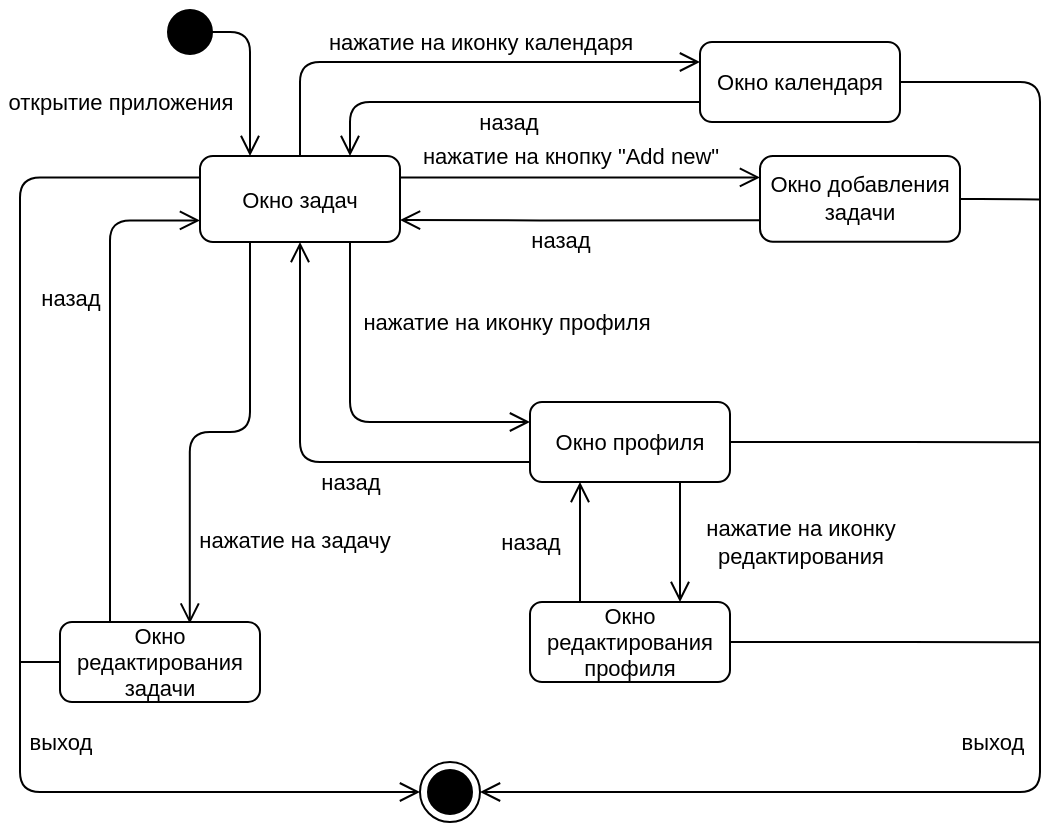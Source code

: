 <mxfile version="13.7.9" type="device"><diagram id="X44AswurxKRG5PMa4KS9" name="Page-1"><mxGraphModel dx="946" dy="672" grid="1" gridSize="10" guides="1" tooltips="1" connect="1" arrows="1" fold="1" page="1" pageScale="1" pageWidth="583" pageHeight="413" math="0" shadow="0"><root><mxCell id="0"/><mxCell id="1" parent="0"/><mxCell id="ng39AWLTrdq9pmVbubZe-1" value="" style="ellipse;html=1;shape=endState;fillColor=#000000;labelBackgroundColor=none;fontSize=14;fontColor=#000000;" vertex="1" parent="1"><mxGeometry x="237" y="380" width="30" height="30" as="geometry"/></mxCell><mxCell id="ng39AWLTrdq9pmVbubZe-2" value="" style="ellipse;html=1;shape=startState;fillColor=#000000;labelBackgroundColor=none;fontSize=14;fontColor=#000000;" vertex="1" parent="1"><mxGeometry x="107" width="30" height="30" as="geometry"/></mxCell><mxCell id="ng39AWLTrdq9pmVbubZe-3" value="" style="edgeStyle=orthogonalEdgeStyle;html=1;verticalAlign=bottom;endArrow=open;endSize=8;fontSize=14;fontColor=#000000;exitX=0.496;exitY=0.802;exitDx=0;exitDy=0;exitPerimeter=0;entryX=0.25;entryY=0;entryDx=0;entryDy=0;" edge="1" parent="1" source="ng39AWLTrdq9pmVbubZe-2" target="ng39AWLTrdq9pmVbubZe-13"><mxGeometry relative="1" as="geometry"><mxPoint x="177" y="77" as="targetPoint"/><Array as="points"><mxPoint x="122" y="15"/><mxPoint x="152" y="15"/></Array></mxGeometry></mxCell><mxCell id="ng39AWLTrdq9pmVbubZe-4" value="открытие приложения" style="edgeLabel;html=1;align=center;verticalAlign=middle;resizable=0;points=[];" vertex="1" connectable="0" parent="ng39AWLTrdq9pmVbubZe-3"><mxGeometry x="-0.211" y="-2" relative="1" as="geometry"><mxPoint x="-62.97" y="34.13" as="offset"/></mxGeometry></mxCell><mxCell id="ng39AWLTrdq9pmVbubZe-5" style="edgeStyle=orthogonalEdgeStyle;rounded=1;orthogonalLoop=1;jettySize=auto;html=1;exitX=0.5;exitY=0;exitDx=0;exitDy=0;entryX=0;entryY=0.25;entryDx=0;entryDy=0;endArrow=open;endFill=0;endSize=8;" edge="1" parent="1" source="ng39AWLTrdq9pmVbubZe-13" target="ng39AWLTrdq9pmVbubZe-28"><mxGeometry relative="1" as="geometry"/></mxCell><mxCell id="ng39AWLTrdq9pmVbubZe-6" value="нажатие на иконку календаря" style="edgeLabel;html=1;align=center;verticalAlign=middle;resizable=0;points=[];" vertex="1" connectable="0" parent="ng39AWLTrdq9pmVbubZe-5"><mxGeometry x="-0.42" y="-23" relative="1" as="geometry"><mxPoint x="65.24" y="-33.03" as="offset"/></mxGeometry></mxCell><mxCell id="ng39AWLTrdq9pmVbubZe-7" style="edgeStyle=orthogonalEdgeStyle;rounded=1;orthogonalLoop=1;jettySize=auto;html=1;exitX=0.75;exitY=1;exitDx=0;exitDy=0;entryX=0;entryY=0.25;entryDx=0;entryDy=0;endArrow=open;endFill=0;endSize=8;" edge="1" parent="1" source="ng39AWLTrdq9pmVbubZe-13" target="ng39AWLTrdq9pmVbubZe-34"><mxGeometry relative="1" as="geometry"/></mxCell><mxCell id="ng39AWLTrdq9pmVbubZe-8" value="нажатие на иконку профиля" style="edgeLabel;html=1;align=center;verticalAlign=middle;resizable=0;points=[];" vertex="1" connectable="0" parent="ng39AWLTrdq9pmVbubZe-7"><mxGeometry x="-0.018" y="35" relative="1" as="geometry"><mxPoint x="43.03" y="-48.29" as="offset"/></mxGeometry></mxCell><mxCell id="ng39AWLTrdq9pmVbubZe-9" style="edgeStyle=orthogonalEdgeStyle;rounded=1;orthogonalLoop=1;jettySize=auto;html=1;exitX=1;exitY=0.25;exitDx=0;exitDy=0;entryX=0;entryY=0.25;entryDx=0;entryDy=0;endArrow=open;endFill=0;endSize=8;" edge="1" parent="1" source="ng39AWLTrdq9pmVbubZe-13" target="ng39AWLTrdq9pmVbubZe-23"><mxGeometry relative="1" as="geometry"/></mxCell><mxCell id="ng39AWLTrdq9pmVbubZe-10" value="нажатие на кнопку &quot;Add new&quot;" style="edgeLabel;html=1;align=center;verticalAlign=middle;resizable=0;points=[];" vertex="1" connectable="0" parent="ng39AWLTrdq9pmVbubZe-9"><mxGeometry x="0.001" y="5" relative="1" as="geometry"><mxPoint x="-5" y="-5.69" as="offset"/></mxGeometry></mxCell><mxCell id="ng39AWLTrdq9pmVbubZe-11" style="edgeStyle=orthogonalEdgeStyle;rounded=1;orthogonalLoop=1;jettySize=auto;html=1;exitX=0;exitY=0.25;exitDx=0;exitDy=0;endArrow=open;endFill=0;endSize=8;entryX=0;entryY=0.5;entryDx=0;entryDy=0;" edge="1" parent="1" source="ng39AWLTrdq9pmVbubZe-13" target="ng39AWLTrdq9pmVbubZe-1"><mxGeometry relative="1" as="geometry"><mxPoint x="37" y="500" as="targetPoint"/><Array as="points"><mxPoint x="37" y="88"/><mxPoint x="37" y="395"/></Array></mxGeometry></mxCell><mxCell id="ng39AWLTrdq9pmVbubZe-12" value="выход" style="edgeLabel;html=1;align=center;verticalAlign=middle;resizable=0;points=[];" vertex="1" connectable="0" parent="ng39AWLTrdq9pmVbubZe-11"><mxGeometry x="0.281" relative="1" as="geometry"><mxPoint x="20" y="-10.59" as="offset"/></mxGeometry></mxCell><mxCell id="ng39AWLTrdq9pmVbubZe-13" value="Окно задач" style="rounded=1;whiteSpace=wrap;html=1;labelBackgroundColor=none;strokeColor=#000000;fontSize=11;fontColor=#000000;" vertex="1" parent="1"><mxGeometry x="127" y="77" width="100" height="43" as="geometry"/></mxCell><mxCell id="ng39AWLTrdq9pmVbubZe-14" value="" style="edgeStyle=orthogonalEdgeStyle;html=1;verticalAlign=bottom;endArrow=open;endSize=8;fontSize=14;fontColor=#000000;exitX=0.25;exitY=1;exitDx=0;exitDy=0;entryX=0.649;entryY=0.02;entryDx=0;entryDy=0;entryPerimeter=0;" edge="1" parent="1" source="ng39AWLTrdq9pmVbubZe-13" target="ng39AWLTrdq9pmVbubZe-19"><mxGeometry relative="1" as="geometry"><mxPoint x="211" y="159" as="targetPoint"/><mxPoint x="211" y="120" as="sourcePoint"/><Array as="points"/></mxGeometry></mxCell><mxCell id="ng39AWLTrdq9pmVbubZe-15" value="нажатие на задачу" style="edgeLabel;html=1;align=center;verticalAlign=middle;resizable=0;points=[];" vertex="1" connectable="0" parent="ng39AWLTrdq9pmVbubZe-14"><mxGeometry x="-0.391" y="-1" relative="1" as="geometry"><mxPoint x="23.02" y="81.38" as="offset"/></mxGeometry></mxCell><mxCell id="ng39AWLTrdq9pmVbubZe-16" style="edgeStyle=orthogonalEdgeStyle;rounded=1;orthogonalLoop=1;jettySize=auto;html=1;endArrow=open;endFill=0;endSize=8;entryX=0;entryY=0.75;entryDx=0;entryDy=0;exitX=0.25;exitY=0;exitDx=0;exitDy=0;" edge="1" parent="1" source="ng39AWLTrdq9pmVbubZe-19" target="ng39AWLTrdq9pmVbubZe-13"><mxGeometry relative="1" as="geometry"><mxPoint x="111.897" y="100" as="targetPoint"/><Array as="points"><mxPoint x="82" y="109"/></Array></mxGeometry></mxCell><mxCell id="ng39AWLTrdq9pmVbubZe-17" value="назад" style="edgeLabel;html=1;align=center;verticalAlign=middle;resizable=0;points=[];" vertex="1" connectable="0" parent="ng39AWLTrdq9pmVbubZe-16"><mxGeometry x="0.449" y="1" relative="1" as="geometry"><mxPoint x="-19" y="15.59" as="offset"/></mxGeometry></mxCell><mxCell id="ng39AWLTrdq9pmVbubZe-18" style="edgeStyle=orthogonalEdgeStyle;rounded=1;orthogonalLoop=1;jettySize=auto;html=1;exitX=0;exitY=0.5;exitDx=0;exitDy=0;endArrow=none;endFill=0;endSize=8;" edge="1" parent="1" source="ng39AWLTrdq9pmVbubZe-19"><mxGeometry relative="1" as="geometry"><mxPoint x="37" y="329.759" as="targetPoint"/></mxGeometry></mxCell><mxCell id="ng39AWLTrdq9pmVbubZe-19" value="Окно редактирования задачи" style="rounded=1;whiteSpace=wrap;html=1;labelBackgroundColor=none;strokeColor=#000000;fontSize=11;fontColor=#000000;" vertex="1" parent="1"><mxGeometry x="57" y="310" width="100" height="40" as="geometry"/></mxCell><mxCell id="ng39AWLTrdq9pmVbubZe-20" style="edgeStyle=orthogonalEdgeStyle;rounded=0;orthogonalLoop=1;jettySize=auto;html=1;exitX=0;exitY=0.75;exitDx=0;exitDy=0;endArrow=open;endFill=0;endSize=8;" edge="1" parent="1" source="ng39AWLTrdq9pmVbubZe-23"><mxGeometry relative="1" as="geometry"><mxPoint x="227" y="109" as="targetPoint"/><Array as="points"><mxPoint x="297" y="109"/></Array></mxGeometry></mxCell><mxCell id="ng39AWLTrdq9pmVbubZe-21" value="назад" style="edgeLabel;html=1;align=center;verticalAlign=middle;resizable=0;points=[];" vertex="1" connectable="0" parent="ng39AWLTrdq9pmVbubZe-20"><mxGeometry x="0.116" y="1" relative="1" as="geometry"><mxPoint y="8.59" as="offset"/></mxGeometry></mxCell><mxCell id="ng39AWLTrdq9pmVbubZe-22" style="edgeStyle=orthogonalEdgeStyle;rounded=1;orthogonalLoop=1;jettySize=auto;html=1;exitX=1;exitY=0.5;exitDx=0;exitDy=0;endArrow=none;endFill=0;endSize=8;" edge="1" parent="1" source="ng39AWLTrdq9pmVbubZe-23"><mxGeometry relative="1" as="geometry"><mxPoint x="547" y="98.724" as="targetPoint"/></mxGeometry></mxCell><mxCell id="ng39AWLTrdq9pmVbubZe-23" value="Окно добавления задачи" style="rounded=1;whiteSpace=wrap;html=1;labelBackgroundColor=none;strokeColor=#000000;fontSize=11;fontColor=#000000;" vertex="1" parent="1"><mxGeometry x="407" y="77" width="100" height="42.913" as="geometry"/></mxCell><mxCell id="ng39AWLTrdq9pmVbubZe-24" style="edgeStyle=orthogonalEdgeStyle;rounded=1;orthogonalLoop=1;jettySize=auto;html=1;exitX=0;exitY=0.75;exitDx=0;exitDy=0;entryX=0.75;entryY=0;entryDx=0;entryDy=0;endArrow=open;endFill=0;endSize=8;" edge="1" parent="1" source="ng39AWLTrdq9pmVbubZe-28" target="ng39AWLTrdq9pmVbubZe-13"><mxGeometry relative="1" as="geometry"/></mxCell><mxCell id="ng39AWLTrdq9pmVbubZe-25" value="назад" style="edgeLabel;html=1;align=center;verticalAlign=middle;resizable=0;points=[];" vertex="1" connectable="0" parent="ng39AWLTrdq9pmVbubZe-24"><mxGeometry x="-0.149" y="2" relative="1" as="geometry"><mxPoint x="-10.35" y="7.98" as="offset"/></mxGeometry></mxCell><mxCell id="ng39AWLTrdq9pmVbubZe-26" style="edgeStyle=orthogonalEdgeStyle;rounded=1;orthogonalLoop=1;jettySize=auto;html=1;exitX=1;exitY=0.5;exitDx=0;exitDy=0;endArrow=open;endFill=0;endSize=8;entryX=1;entryY=0.5;entryDx=0;entryDy=0;" edge="1" parent="1" source="ng39AWLTrdq9pmVbubZe-28" target="ng39AWLTrdq9pmVbubZe-1"><mxGeometry relative="1" as="geometry"><mxPoint x="547" y="400" as="targetPoint"/><Array as="points"><mxPoint x="547" y="40"/><mxPoint x="547" y="395"/></Array></mxGeometry></mxCell><mxCell id="ng39AWLTrdq9pmVbubZe-27" value="выход" style="edgeLabel;html=1;align=center;verticalAlign=middle;resizable=0;points=[];" vertex="1" connectable="0" parent="ng39AWLTrdq9pmVbubZe-26"><mxGeometry x="0.041" relative="1" as="geometry"><mxPoint x="-24" y="33.07" as="offset"/></mxGeometry></mxCell><mxCell id="ng39AWLTrdq9pmVbubZe-28" value="Окно календаря" style="rounded=1;whiteSpace=wrap;html=1;labelBackgroundColor=none;strokeColor=#000000;fontSize=11;fontColor=#000000;" vertex="1" parent="1"><mxGeometry x="377" y="20" width="100" height="40" as="geometry"/></mxCell><mxCell id="ng39AWLTrdq9pmVbubZe-29" style="edgeStyle=orthogonalEdgeStyle;rounded=1;orthogonalLoop=1;jettySize=auto;html=1;exitX=0;exitY=0.75;exitDx=0;exitDy=0;entryX=0.5;entryY=1;entryDx=0;entryDy=0;endArrow=open;endFill=0;endSize=8;" edge="1" parent="1" source="ng39AWLTrdq9pmVbubZe-34" target="ng39AWLTrdq9pmVbubZe-13"><mxGeometry relative="1" as="geometry"/></mxCell><mxCell id="ng39AWLTrdq9pmVbubZe-30" value="назад" style="edgeLabel;html=1;align=center;verticalAlign=middle;resizable=0;points=[];" vertex="1" connectable="0" parent="ng39AWLTrdq9pmVbubZe-29"><mxGeometry x="0.006" y="-40" relative="1" as="geometry"><mxPoint x="23.12" y="49.97" as="offset"/></mxGeometry></mxCell><mxCell id="ng39AWLTrdq9pmVbubZe-31" style="edgeStyle=orthogonalEdgeStyle;rounded=1;orthogonalLoop=1;jettySize=auto;html=1;exitX=0.75;exitY=1;exitDx=0;exitDy=0;entryX=0.75;entryY=0;entryDx=0;entryDy=0;endArrow=open;endFill=0;endSize=8;" edge="1" parent="1" source="ng39AWLTrdq9pmVbubZe-34" target="ng39AWLTrdq9pmVbubZe-37"><mxGeometry relative="1" as="geometry"/></mxCell><mxCell id="ng39AWLTrdq9pmVbubZe-32" value="нажатие на иконку &lt;br&gt;редактирования" style="edgeLabel;html=1;align=center;verticalAlign=middle;resizable=0;points=[];" vertex="1" connectable="0" parent="ng39AWLTrdq9pmVbubZe-31"><mxGeometry x="-0.192" relative="1" as="geometry"><mxPoint x="60" y="5.87" as="offset"/></mxGeometry></mxCell><mxCell id="ng39AWLTrdq9pmVbubZe-33" style="edgeStyle=orthogonalEdgeStyle;rounded=1;orthogonalLoop=1;jettySize=auto;html=1;exitX=1;exitY=0.5;exitDx=0;exitDy=0;endArrow=none;endFill=0;endSize=8;" edge="1" parent="1" source="ng39AWLTrdq9pmVbubZe-34"><mxGeometry relative="1" as="geometry"><mxPoint x="547" y="220.103" as="targetPoint"/></mxGeometry></mxCell><mxCell id="ng39AWLTrdq9pmVbubZe-34" value="Окно профиля" style="rounded=1;whiteSpace=wrap;html=1;labelBackgroundColor=none;strokeColor=#000000;fontSize=11;fontColor=#000000;" vertex="1" parent="1"><mxGeometry x="292" y="200" width="100" height="40" as="geometry"/></mxCell><mxCell id="ng39AWLTrdq9pmVbubZe-35" style="edgeStyle=orthogonalEdgeStyle;rounded=1;orthogonalLoop=1;jettySize=auto;html=1;exitX=0.25;exitY=0;exitDx=0;exitDy=0;entryX=0.25;entryY=1;entryDx=0;entryDy=0;endArrow=open;endFill=0;endSize=8;" edge="1" parent="1" source="ng39AWLTrdq9pmVbubZe-37" target="ng39AWLTrdq9pmVbubZe-34"><mxGeometry relative="1" as="geometry"/></mxCell><mxCell id="ng39AWLTrdq9pmVbubZe-36" style="edgeStyle=orthogonalEdgeStyle;rounded=1;orthogonalLoop=1;jettySize=auto;html=1;exitX=1;exitY=0.5;exitDx=0;exitDy=0;endArrow=none;endFill=0;endSize=8;" edge="1" parent="1" source="ng39AWLTrdq9pmVbubZe-37"><mxGeometry relative="1" as="geometry"><mxPoint x="547" y="320.103" as="targetPoint"/></mxGeometry></mxCell><mxCell id="ng39AWLTrdq9pmVbubZe-37" value="Окно редактирования профиля" style="rounded=1;whiteSpace=wrap;html=1;labelBackgroundColor=none;strokeColor=#000000;fontSize=11;fontColor=#000000;" vertex="1" parent="1"><mxGeometry x="292" y="300" width="100" height="40" as="geometry"/></mxCell><mxCell id="ng39AWLTrdq9pmVbubZe-38" value="назад" style="edgeLabel;html=1;align=center;verticalAlign=middle;resizable=0;points=[];" vertex="1" connectable="0" parent="1"><mxGeometry x="292.005" y="270.004" as="geometry"/></mxCell></root></mxGraphModel></diagram></mxfile>